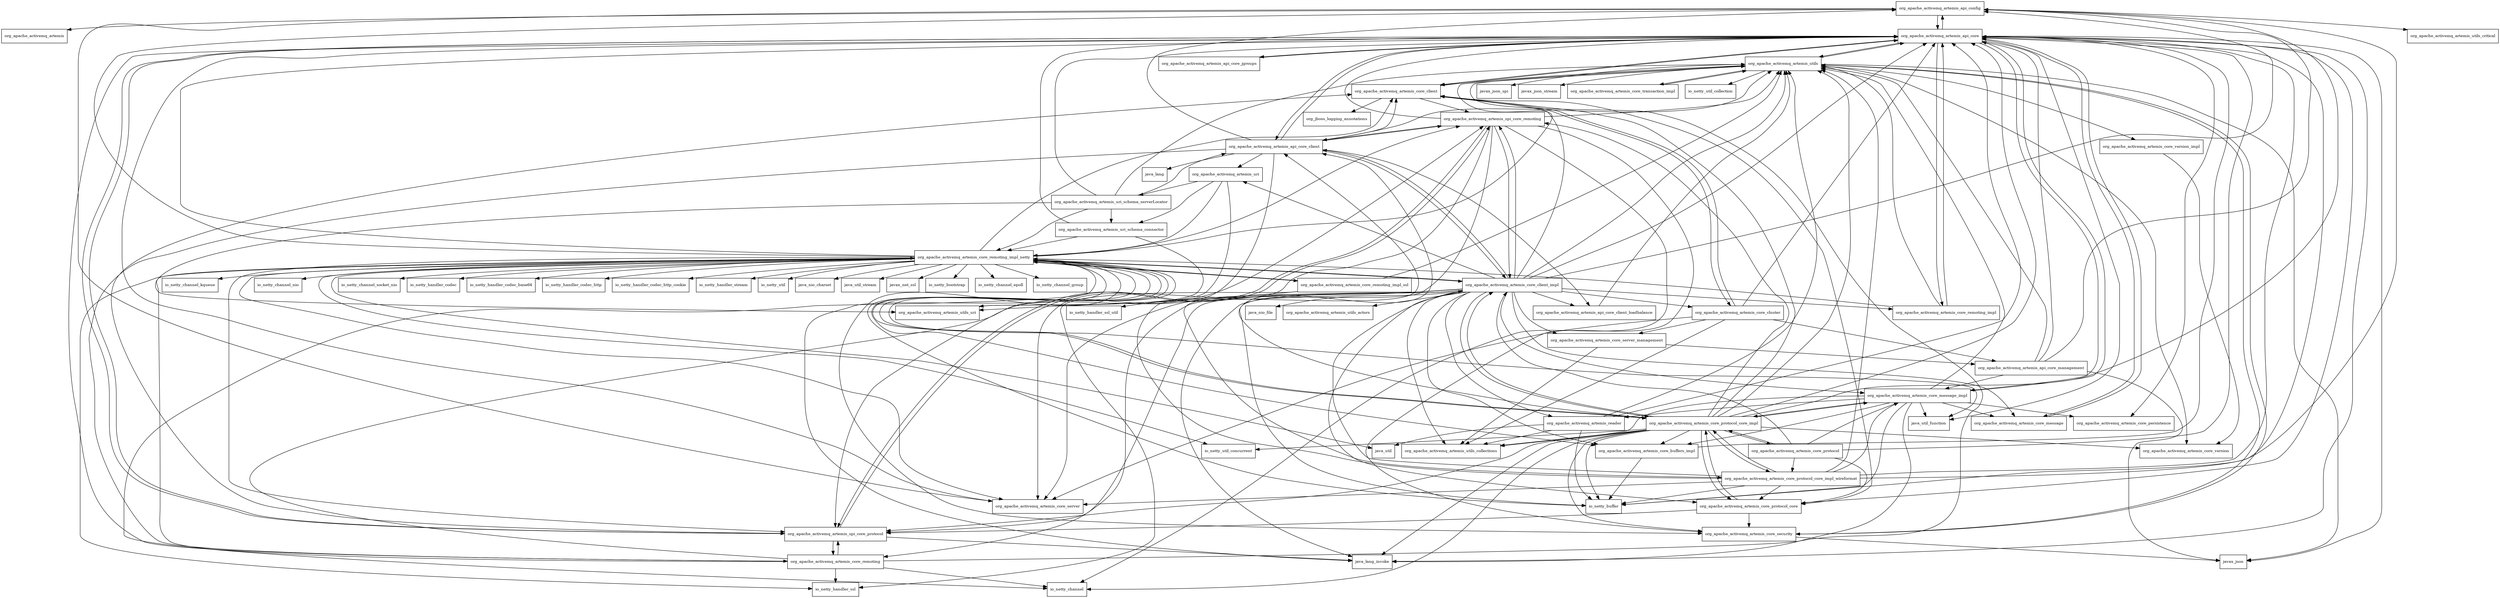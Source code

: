digraph artemis_core_client_2_10_0_package_dependencies {
  node [shape = box, fontsize=10.0];
  org_apache_activemq_artemis_api_config -> org_apache_activemq_artemis;
  org_apache_activemq_artemis_api_config -> org_apache_activemq_artemis_api_core;
  org_apache_activemq_artemis_api_config -> org_apache_activemq_artemis_core_server;
  org_apache_activemq_artemis_api_config -> org_apache_activemq_artemis_utils_critical;
  org_apache_activemq_artemis_api_core -> io_netty_buffer;
  org_apache_activemq_artemis_api_core -> java_lang_invoke;
  org_apache_activemq_artemis_api_core -> java_util_function;
  org_apache_activemq_artemis_api_core -> javax_json;
  org_apache_activemq_artemis_api_core -> org_apache_activemq_artemis_api_config;
  org_apache_activemq_artemis_api_core -> org_apache_activemq_artemis_api_core_client;
  org_apache_activemq_artemis_api_core -> org_apache_activemq_artemis_api_core_jgroups;
  org_apache_activemq_artemis_api_core -> org_apache_activemq_artemis_core_client;
  org_apache_activemq_artemis_api_core -> org_apache_activemq_artemis_core_message;
  org_apache_activemq_artemis_api_core -> org_apache_activemq_artemis_core_message_impl;
  org_apache_activemq_artemis_api_core -> org_apache_activemq_artemis_core_persistence;
  org_apache_activemq_artemis_api_core -> org_apache_activemq_artemis_core_remoting_impl;
  org_apache_activemq_artemis_api_core -> org_apache_activemq_artemis_spi_core_protocol;
  org_apache_activemq_artemis_api_core -> org_apache_activemq_artemis_utils;
  org_apache_activemq_artemis_api_core_client -> java_lang;
  org_apache_activemq_artemis_api_core_client -> org_apache_activemq_artemis_api_config;
  org_apache_activemq_artemis_api_core_client -> org_apache_activemq_artemis_api_core;
  org_apache_activemq_artemis_api_core_client -> org_apache_activemq_artemis_api_core_client_loadbalance;
  org_apache_activemq_artemis_api_core_client -> org_apache_activemq_artemis_core_client;
  org_apache_activemq_artemis_api_core_client -> org_apache_activemq_artemis_core_client_impl;
  org_apache_activemq_artemis_api_core_client -> org_apache_activemq_artemis_core_remoting;
  org_apache_activemq_artemis_api_core_client -> org_apache_activemq_artemis_spi_core_protocol;
  org_apache_activemq_artemis_api_core_client -> org_apache_activemq_artemis_spi_core_remoting;
  org_apache_activemq_artemis_api_core_client -> org_apache_activemq_artemis_uri;
  org_apache_activemq_artemis_api_core_client -> org_apache_activemq_artemis_utils;
  org_apache_activemq_artemis_api_core_client_loadbalance -> org_apache_activemq_artemis_utils;
  org_apache_activemq_artemis_api_core_jgroups -> org_apache_activemq_artemis_api_core;
  org_apache_activemq_artemis_api_core_management -> javax_json;
  org_apache_activemq_artemis_api_core_management -> org_apache_activemq_artemis_api_config;
  org_apache_activemq_artemis_api_core_management -> org_apache_activemq_artemis_api_core;
  org_apache_activemq_artemis_api_core_management -> org_apache_activemq_artemis_core_message_impl;
  org_apache_activemq_artemis_api_core_management -> org_apache_activemq_artemis_utils;
  org_apache_activemq_artemis_core_buffers_impl -> io_netty_buffer;
  org_apache_activemq_artemis_core_buffers_impl -> org_apache_activemq_artemis_api_core;
  org_apache_activemq_artemis_core_client -> org_apache_activemq_artemis_api_core;
  org_apache_activemq_artemis_core_client -> org_apache_activemq_artemis_core_cluster;
  org_apache_activemq_artemis_core_client -> org_apache_activemq_artemis_core_protocol_core;
  org_apache_activemq_artemis_core_client -> org_apache_activemq_artemis_spi_core_remoting;
  org_apache_activemq_artemis_core_client -> org_jboss_logging_annotations;
  org_apache_activemq_artemis_core_client_impl -> io_netty_buffer;
  org_apache_activemq_artemis_core_client_impl -> java_lang_invoke;
  org_apache_activemq_artemis_core_client_impl -> java_nio_file;
  org_apache_activemq_artemis_core_client_impl -> org_apache_activemq_artemis_api_config;
  org_apache_activemq_artemis_core_client_impl -> org_apache_activemq_artemis_api_core;
  org_apache_activemq_artemis_core_client_impl -> org_apache_activemq_artemis_api_core_client;
  org_apache_activemq_artemis_core_client_impl -> org_apache_activemq_artemis_api_core_client_loadbalance;
  org_apache_activemq_artemis_core_client_impl -> org_apache_activemq_artemis_core_buffers_impl;
  org_apache_activemq_artemis_core_client_impl -> org_apache_activemq_artemis_core_client;
  org_apache_activemq_artemis_core_client_impl -> org_apache_activemq_artemis_core_cluster;
  org_apache_activemq_artemis_core_client_impl -> org_apache_activemq_artemis_core_message;
  org_apache_activemq_artemis_core_client_impl -> org_apache_activemq_artemis_core_message_impl;
  org_apache_activemq_artemis_core_client_impl -> org_apache_activemq_artemis_core_protocol_core;
  org_apache_activemq_artemis_core_client_impl -> org_apache_activemq_artemis_core_protocol_core_impl;
  org_apache_activemq_artemis_core_client_impl -> org_apache_activemq_artemis_core_remoting;
  org_apache_activemq_artemis_core_client_impl -> org_apache_activemq_artemis_core_remoting_impl;
  org_apache_activemq_artemis_core_client_impl -> org_apache_activemq_artemis_core_remoting_impl_netty;
  org_apache_activemq_artemis_core_client_impl -> org_apache_activemq_artemis_core_server;
  org_apache_activemq_artemis_core_client_impl -> org_apache_activemq_artemis_core_server_management;
  org_apache_activemq_artemis_core_client_impl -> org_apache_activemq_artemis_reader;
  org_apache_activemq_artemis_core_client_impl -> org_apache_activemq_artemis_spi_core_protocol;
  org_apache_activemq_artemis_core_client_impl -> org_apache_activemq_artemis_spi_core_remoting;
  org_apache_activemq_artemis_core_client_impl -> org_apache_activemq_artemis_uri;
  org_apache_activemq_artemis_core_client_impl -> org_apache_activemq_artemis_utils;
  org_apache_activemq_artemis_core_client_impl -> org_apache_activemq_artemis_utils_actors;
  org_apache_activemq_artemis_core_client_impl -> org_apache_activemq_artemis_utils_collections;
  org_apache_activemq_artemis_core_client_impl -> org_apache_activemq_artemis_utils_uri;
  org_apache_activemq_artemis_core_cluster -> org_apache_activemq_artemis_api_core;
  org_apache_activemq_artemis_core_cluster -> org_apache_activemq_artemis_api_core_management;
  org_apache_activemq_artemis_core_cluster -> org_apache_activemq_artemis_core_client;
  org_apache_activemq_artemis_core_cluster -> org_apache_activemq_artemis_core_server;
  org_apache_activemq_artemis_core_cluster -> org_apache_activemq_artemis_core_server_management;
  org_apache_activemq_artemis_core_cluster -> org_apache_activemq_artemis_utils_collections;
  org_apache_activemq_artemis_core_message -> org_apache_activemq_artemis_api_core;
  org_apache_activemq_artemis_core_message_impl -> io_netty_buffer;
  org_apache_activemq_artemis_core_message_impl -> java_lang_invoke;
  org_apache_activemq_artemis_core_message_impl -> java_util_function;
  org_apache_activemq_artemis_core_message_impl -> org_apache_activemq_artemis_api_core;
  org_apache_activemq_artemis_core_message_impl -> org_apache_activemq_artemis_core_buffers_impl;
  org_apache_activemq_artemis_core_message_impl -> org_apache_activemq_artemis_core_message;
  org_apache_activemq_artemis_core_message_impl -> org_apache_activemq_artemis_core_persistence;
  org_apache_activemq_artemis_core_message_impl -> org_apache_activemq_artemis_core_protocol_core_impl;
  org_apache_activemq_artemis_core_message_impl -> org_apache_activemq_artemis_reader;
  org_apache_activemq_artemis_core_message_impl -> org_apache_activemq_artemis_utils;
  org_apache_activemq_artemis_core_message_impl -> org_apache_activemq_artemis_utils_collections;
  org_apache_activemq_artemis_core_protocol -> org_apache_activemq_artemis_api_core;
  org_apache_activemq_artemis_core_protocol -> org_apache_activemq_artemis_core_client_impl;
  org_apache_activemq_artemis_core_protocol -> org_apache_activemq_artemis_core_message_impl;
  org_apache_activemq_artemis_core_protocol -> org_apache_activemq_artemis_core_protocol_core;
  org_apache_activemq_artemis_core_protocol -> org_apache_activemq_artemis_core_protocol_core_impl;
  org_apache_activemq_artemis_core_protocol -> org_apache_activemq_artemis_core_protocol_core_impl_wireformat;
  org_apache_activemq_artemis_core_protocol_core -> org_apache_activemq_artemis_api_core;
  org_apache_activemq_artemis_core_protocol_core -> org_apache_activemq_artemis_core_protocol_core_impl;
  org_apache_activemq_artemis_core_protocol_core -> org_apache_activemq_artemis_core_security;
  org_apache_activemq_artemis_core_protocol_core -> org_apache_activemq_artemis_spi_core_protocol;
  org_apache_activemq_artemis_core_protocol_core_impl -> io_netty_buffer;
  org_apache_activemq_artemis_core_protocol_core_impl -> io_netty_channel;
  org_apache_activemq_artemis_core_protocol_core_impl -> io_netty_util_concurrent;
  org_apache_activemq_artemis_core_protocol_core_impl -> java_lang_invoke;
  org_apache_activemq_artemis_core_protocol_core_impl -> org_apache_activemq_artemis_api_config;
  org_apache_activemq_artemis_core_protocol_core_impl -> org_apache_activemq_artemis_api_core;
  org_apache_activemq_artemis_core_protocol_core_impl -> org_apache_activemq_artemis_api_core_client;
  org_apache_activemq_artemis_core_protocol_core_impl -> org_apache_activemq_artemis_core_buffers_impl;
  org_apache_activemq_artemis_core_protocol_core_impl -> org_apache_activemq_artemis_core_client;
  org_apache_activemq_artemis_core_protocol_core_impl -> org_apache_activemq_artemis_core_client_impl;
  org_apache_activemq_artemis_core_protocol_core_impl -> org_apache_activemq_artemis_core_message_impl;
  org_apache_activemq_artemis_core_protocol_core_impl -> org_apache_activemq_artemis_core_protocol;
  org_apache_activemq_artemis_core_protocol_core_impl -> org_apache_activemq_artemis_core_protocol_core;
  org_apache_activemq_artemis_core_protocol_core_impl -> org_apache_activemq_artemis_core_protocol_core_impl_wireformat;
  org_apache_activemq_artemis_core_protocol_core_impl -> org_apache_activemq_artemis_core_remoting_impl_netty;
  org_apache_activemq_artemis_core_protocol_core_impl -> org_apache_activemq_artemis_core_security;
  org_apache_activemq_artemis_core_protocol_core_impl -> org_apache_activemq_artemis_core_version;
  org_apache_activemq_artemis_core_protocol_core_impl -> org_apache_activemq_artemis_spi_core_protocol;
  org_apache_activemq_artemis_core_protocol_core_impl -> org_apache_activemq_artemis_spi_core_remoting;
  org_apache_activemq_artemis_core_protocol_core_impl -> org_apache_activemq_artemis_utils;
  org_apache_activemq_artemis_core_protocol_core_impl -> org_apache_activemq_artemis_utils_collections;
  org_apache_activemq_artemis_core_protocol_core_impl_wireformat -> io_netty_buffer;
  org_apache_activemq_artemis_core_protocol_core_impl_wireformat -> org_apache_activemq_artemis_api_config;
  org_apache_activemq_artemis_core_protocol_core_impl_wireformat -> org_apache_activemq_artemis_api_core;
  org_apache_activemq_artemis_core_protocol_core_impl_wireformat -> org_apache_activemq_artemis_api_core_client;
  org_apache_activemq_artemis_core_protocol_core_impl_wireformat -> org_apache_activemq_artemis_core_client_impl;
  org_apache_activemq_artemis_core_protocol_core_impl_wireformat -> org_apache_activemq_artemis_core_message_impl;
  org_apache_activemq_artemis_core_protocol_core_impl_wireformat -> org_apache_activemq_artemis_core_protocol_core;
  org_apache_activemq_artemis_core_protocol_core_impl_wireformat -> org_apache_activemq_artemis_core_protocol_core_impl;
  org_apache_activemq_artemis_core_protocol_core_impl_wireformat -> org_apache_activemq_artemis_core_server;
  org_apache_activemq_artemis_core_protocol_core_impl_wireformat -> org_apache_activemq_artemis_utils;
  org_apache_activemq_artemis_core_remoting -> io_netty_channel;
  org_apache_activemq_artemis_core_remoting -> io_netty_handler_ssl;
  org_apache_activemq_artemis_core_remoting -> org_apache_activemq_artemis_api_core;
  org_apache_activemq_artemis_core_remoting -> org_apache_activemq_artemis_core_remoting_impl_netty;
  org_apache_activemq_artemis_core_remoting -> org_apache_activemq_artemis_spi_core_protocol;
  org_apache_activemq_artemis_core_remoting -> org_apache_activemq_artemis_spi_core_remoting;
  org_apache_activemq_artemis_core_remoting -> org_apache_activemq_artemis_utils;
  org_apache_activemq_artemis_core_remoting_impl -> org_apache_activemq_artemis_api_core;
  org_apache_activemq_artemis_core_remoting_impl -> org_apache_activemq_artemis_core_remoting_impl_netty;
  org_apache_activemq_artemis_core_remoting_impl -> org_apache_activemq_artemis_utils;
  org_apache_activemq_artemis_core_remoting_impl_netty -> io_netty_bootstrap;
  org_apache_activemq_artemis_core_remoting_impl_netty -> io_netty_buffer;
  org_apache_activemq_artemis_core_remoting_impl_netty -> io_netty_channel;
  org_apache_activemq_artemis_core_remoting_impl_netty -> io_netty_channel_epoll;
  org_apache_activemq_artemis_core_remoting_impl_netty -> io_netty_channel_group;
  org_apache_activemq_artemis_core_remoting_impl_netty -> io_netty_channel_kqueue;
  org_apache_activemq_artemis_core_remoting_impl_netty -> io_netty_channel_nio;
  org_apache_activemq_artemis_core_remoting_impl_netty -> io_netty_channel_socket_nio;
  org_apache_activemq_artemis_core_remoting_impl_netty -> io_netty_handler_codec;
  org_apache_activemq_artemis_core_remoting_impl_netty -> io_netty_handler_codec_base64;
  org_apache_activemq_artemis_core_remoting_impl_netty -> io_netty_handler_codec_http;
  org_apache_activemq_artemis_core_remoting_impl_netty -> io_netty_handler_codec_http_cookie;
  org_apache_activemq_artemis_core_remoting_impl_netty -> io_netty_handler_ssl;
  org_apache_activemq_artemis_core_remoting_impl_netty -> io_netty_handler_stream;
  org_apache_activemq_artemis_core_remoting_impl_netty -> io_netty_util;
  org_apache_activemq_artemis_core_remoting_impl_netty -> io_netty_util_concurrent;
  org_apache_activemq_artemis_core_remoting_impl_netty -> java_lang_invoke;
  org_apache_activemq_artemis_core_remoting_impl_netty -> java_nio_charset;
  org_apache_activemq_artemis_core_remoting_impl_netty -> java_util;
  org_apache_activemq_artemis_core_remoting_impl_netty -> java_util_function;
  org_apache_activemq_artemis_core_remoting_impl_netty -> java_util_stream;
  org_apache_activemq_artemis_core_remoting_impl_netty -> javax_net_ssl;
  org_apache_activemq_artemis_core_remoting_impl_netty -> org_apache_activemq_artemis_api_config;
  org_apache_activemq_artemis_core_remoting_impl_netty -> org_apache_activemq_artemis_api_core;
  org_apache_activemq_artemis_core_remoting_impl_netty -> org_apache_activemq_artemis_core_buffers_impl;
  org_apache_activemq_artemis_core_remoting_impl_netty -> org_apache_activemq_artemis_core_client;
  org_apache_activemq_artemis_core_remoting_impl_netty -> org_apache_activemq_artemis_core_client_impl;
  org_apache_activemq_artemis_core_remoting_impl_netty -> org_apache_activemq_artemis_core_protocol_core_impl;
  org_apache_activemq_artemis_core_remoting_impl_netty -> org_apache_activemq_artemis_core_remoting_impl_ssl;
  org_apache_activemq_artemis_core_remoting_impl_netty -> org_apache_activemq_artemis_core_security;
  org_apache_activemq_artemis_core_remoting_impl_netty -> org_apache_activemq_artemis_core_server;
  org_apache_activemq_artemis_core_remoting_impl_netty -> org_apache_activemq_artemis_spi_core_protocol;
  org_apache_activemq_artemis_core_remoting_impl_netty -> org_apache_activemq_artemis_spi_core_remoting;
  org_apache_activemq_artemis_core_remoting_impl_netty -> org_apache_activemq_artemis_utils;
  org_apache_activemq_artemis_core_remoting_impl_ssl -> io_netty_handler_ssl;
  org_apache_activemq_artemis_core_remoting_impl_ssl -> io_netty_handler_ssl_util;
  org_apache_activemq_artemis_core_remoting_impl_ssl -> org_apache_activemq_artemis_core_remoting_impl_netty;
  org_apache_activemq_artemis_core_remoting_impl_ssl -> org_apache_activemq_artemis_utils;
  org_apache_activemq_artemis_core_security -> javax_json;
  org_apache_activemq_artemis_core_security -> org_apache_activemq_artemis_utils;
  org_apache_activemq_artemis_core_server -> org_apache_activemq_artemis_api_core;
  org_apache_activemq_artemis_core_server_management -> org_apache_activemq_artemis_api_core_management;
  org_apache_activemq_artemis_core_server_management -> org_apache_activemq_artemis_utils_collections;
  org_apache_activemq_artemis_core_transaction_impl -> org_apache_activemq_artemis_utils;
  org_apache_activemq_artemis_core_version_impl -> org_apache_activemq_artemis_core_version;
  org_apache_activemq_artemis_reader -> io_netty_buffer;
  org_apache_activemq_artemis_reader -> java_util;
  org_apache_activemq_artemis_reader -> org_apache_activemq_artemis_api_core;
  org_apache_activemq_artemis_reader -> org_apache_activemq_artemis_utils;
  org_apache_activemq_artemis_reader -> org_apache_activemq_artemis_utils_collections;
  org_apache_activemq_artemis_spi_core_protocol -> java_lang_invoke;
  org_apache_activemq_artemis_spi_core_protocol -> org_apache_activemq_artemis_api_core;
  org_apache_activemq_artemis_spi_core_protocol -> org_apache_activemq_artemis_core_client;
  org_apache_activemq_artemis_spi_core_protocol -> org_apache_activemq_artemis_core_remoting;
  org_apache_activemq_artemis_spi_core_protocol -> org_apache_activemq_artemis_spi_core_remoting;
  org_apache_activemq_artemis_spi_core_remoting -> io_netty_channel;
  org_apache_activemq_artemis_spi_core_remoting -> org_apache_activemq_artemis_api_core;
  org_apache_activemq_artemis_spi_core_remoting -> org_apache_activemq_artemis_api_core_client;
  org_apache_activemq_artemis_spi_core_remoting -> org_apache_activemq_artemis_core_client_impl;
  org_apache_activemq_artemis_spi_core_remoting -> org_apache_activemq_artemis_core_protocol_core_impl_wireformat;
  org_apache_activemq_artemis_spi_core_remoting -> org_apache_activemq_artemis_core_security;
  org_apache_activemq_artemis_spi_core_remoting -> org_apache_activemq_artemis_core_server;
  org_apache_activemq_artemis_spi_core_remoting -> org_apache_activemq_artemis_spi_core_protocol;
  org_apache_activemq_artemis_spi_core_remoting -> org_apache_activemq_artemis_utils;
  org_apache_activemq_artemis_uri -> org_apache_activemq_artemis_core_remoting_impl_netty;
  org_apache_activemq_artemis_uri -> org_apache_activemq_artemis_uri_schema_connector;
  org_apache_activemq_artemis_uri -> org_apache_activemq_artemis_uri_schema_serverLocator;
  org_apache_activemq_artemis_uri -> org_apache_activemq_artemis_utils_uri;
  org_apache_activemq_artemis_uri_schema_connector -> org_apache_activemq_artemis_api_core;
  org_apache_activemq_artemis_uri_schema_connector -> org_apache_activemq_artemis_core_remoting_impl_netty;
  org_apache_activemq_artemis_uri_schema_connector -> org_apache_activemq_artemis_utils_uri;
  org_apache_activemq_artemis_uri_schema_serverLocator -> org_apache_activemq_artemis_api_core;
  org_apache_activemq_artemis_uri_schema_serverLocator -> org_apache_activemq_artemis_api_core_client;
  org_apache_activemq_artemis_uri_schema_serverLocator -> org_apache_activemq_artemis_core_remoting_impl_netty;
  org_apache_activemq_artemis_uri_schema_serverLocator -> org_apache_activemq_artemis_uri_schema_connector;
  org_apache_activemq_artemis_uri_schema_serverLocator -> org_apache_activemq_artemis_utils;
  org_apache_activemq_artemis_uri_schema_serverLocator -> org_apache_activemq_artemis_utils_uri;
  org_apache_activemq_artemis_utils -> io_netty_util_collection;
  org_apache_activemq_artemis_utils -> javax_json;
  org_apache_activemq_artemis_utils -> javax_json_spi;
  org_apache_activemq_artemis_utils -> javax_json_stream;
  org_apache_activemq_artemis_utils -> org_apache_activemq_artemis_api_core;
  org_apache_activemq_artemis_utils -> org_apache_activemq_artemis_core_client;
  org_apache_activemq_artemis_utils -> org_apache_activemq_artemis_core_security;
  org_apache_activemq_artemis_utils -> org_apache_activemq_artemis_core_transaction_impl;
  org_apache_activemq_artemis_utils -> org_apache_activemq_artemis_core_version;
  org_apache_activemq_artemis_utils -> org_apache_activemq_artemis_core_version_impl;
}
